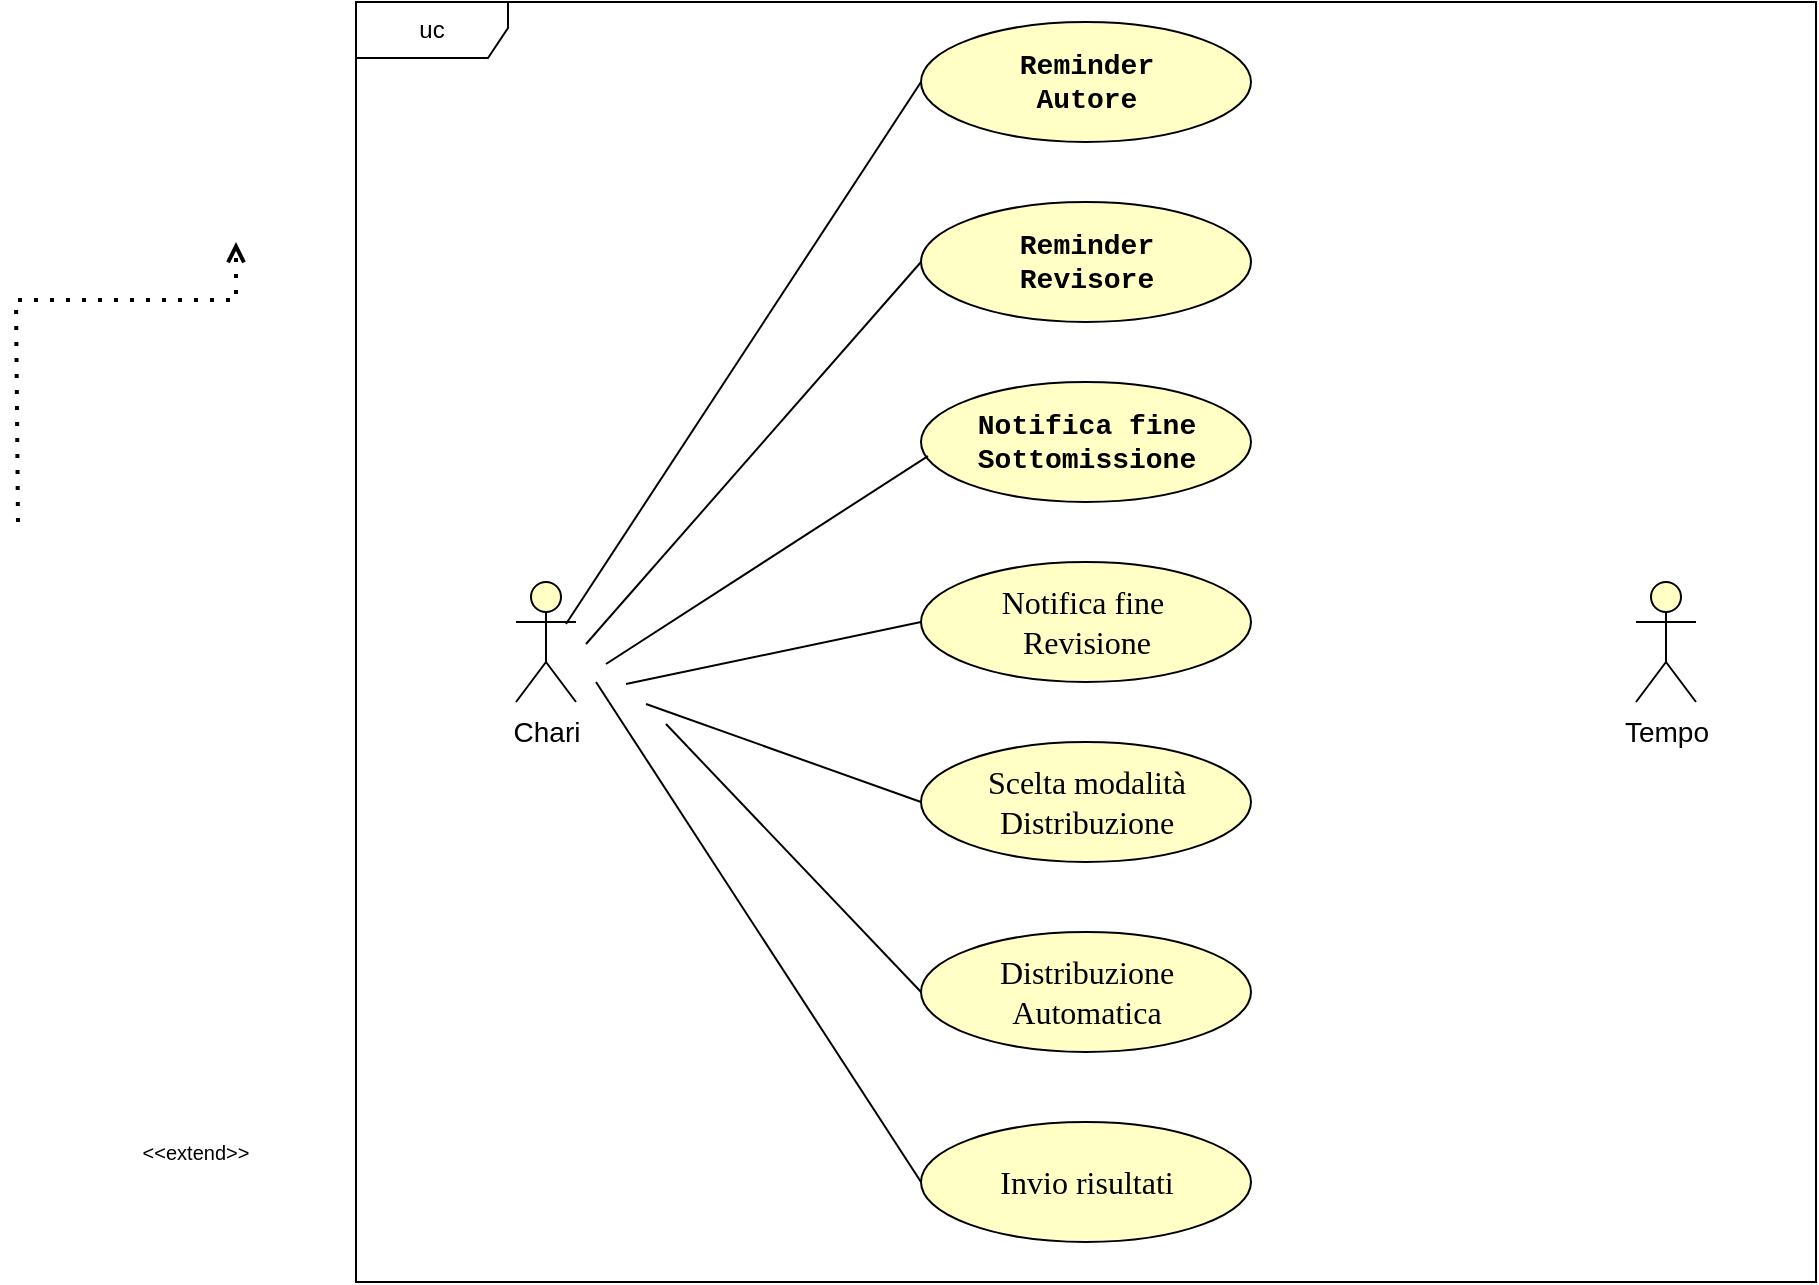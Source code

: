<mxfile version="27.0.3">
  <diagram name="Pagina-1" id="kpaGEh9nXqvZMZwJ1vCg">
    <mxGraphModel dx="1426" dy="751" grid="1" gridSize="10" guides="1" tooltips="1" connect="1" arrows="1" fold="1" page="1" pageScale="1" pageWidth="827" pageHeight="1169" background="light-dark(#FFFFFF,#F9F9F9)" math="0" shadow="0">
      <root>
        <mxCell id="0" />
        <mxCell id="1" parent="0" />
        <mxCell id="OoIWjtk9Z4yZWAxyzODX-1" value="&lt;font style=&quot;color: light-dark(rgb(0, 0, 0), rgb(0, 0, 0)); font-size: 14px;&quot;&gt;Chari&lt;/font&gt;" style="shape=umlActor;verticalLabelPosition=bottom;verticalAlign=top;html=1;outlineConnect=0;strokeColor=light-dark(#000000,#000000);fillColor=light-dark(#FFFFC6,#FDF89C);" vertex="1" parent="1">
          <mxGeometry x="290" y="350" width="30" height="60" as="geometry" />
        </mxCell>
        <mxCell id="OoIWjtk9Z4yZWAxyzODX-16" value="&lt;font style=&quot;color: light-dark(rgb(0, 0, 0), rgb(0, 0, 0)); font-size: 14px;&quot;&gt;Tempo&lt;/font&gt;" style="shape=umlActor;verticalLabelPosition=bottom;verticalAlign=top;html=1;outlineConnect=0;strokeColor=light-dark(#000000,#000000);fillColor=light-dark(#FFFFC6,#FDF89C);" vertex="1" parent="1">
          <mxGeometry x="850" y="350" width="30" height="60" as="geometry" />
        </mxCell>
        <mxCell id="OoIWjtk9Z4yZWAxyzODX-3" value="&lt;font style=&quot;color: light-dark(rgb(0, 0, 0), rgb(9, 9, 9));&quot; face=&quot;Courier New&quot;&gt;&lt;span style=&quot;font-size: 14px;&quot;&gt;&lt;b style=&quot;&quot;&gt;Reminder&lt;/b&gt;&lt;/span&gt;&lt;/font&gt;&lt;div&gt;&lt;font style=&quot;color: light-dark(rgb(0, 0, 0), rgb(9, 9, 9));&quot; face=&quot;Courier New&quot;&gt;&lt;span style=&quot;font-size: 14px;&quot;&gt;&lt;b style=&quot;&quot;&gt;Revisore&lt;/b&gt;&lt;/span&gt;&lt;/font&gt;&lt;/div&gt;" style="ellipse;whiteSpace=wrap;html=1;fillColor=light-dark(#FFFFC6,#FDF89C);strokeColor=light-dark(#000000,#000000);gradientColor=none;" vertex="1" parent="1">
          <mxGeometry x="492.5" y="160" width="165" height="60" as="geometry" />
        </mxCell>
        <mxCell id="OoIWjtk9Z4yZWAxyzODX-4" value="&lt;font style=&quot;color: light-dark(rgb(0, 0, 0), rgb(9, 9, 9));&quot; face=&quot;Courier New&quot;&gt;&lt;span style=&quot;font-size: 14px;&quot;&gt;&lt;b style=&quot;&quot;&gt;Reminder&lt;/b&gt;&lt;/span&gt;&lt;/font&gt;&lt;div&gt;&lt;font style=&quot;color: light-dark(rgb(0, 0, 0), rgb(9, 9, 9));&quot; face=&quot;Courier New&quot;&gt;&lt;span style=&quot;font-size: 14px;&quot;&gt;&lt;b style=&quot;&quot;&gt;Autore&lt;/b&gt;&lt;/span&gt;&lt;/font&gt;&lt;/div&gt;" style="ellipse;whiteSpace=wrap;html=1;fillColor=light-dark(#FFFFC6,#FDF89C);strokeColor=light-dark(#000000,#000000);" vertex="1" parent="1">
          <mxGeometry x="492.5" y="70" width="165" height="60" as="geometry" />
        </mxCell>
        <mxCell id="OoIWjtk9Z4yZWAxyzODX-5" value="&lt;font style=&quot;color: light-dark(rgb(0, 0, 0), rgb(9, 9, 9));&quot; face=&quot;Courier New&quot;&gt;&lt;span style=&quot;font-size: 14px;&quot;&gt;&lt;b style=&quot;&quot;&gt;Notifica fine Sottomissione&lt;/b&gt;&lt;/span&gt;&lt;/font&gt;" style="ellipse;whiteSpace=wrap;html=1;fillColor=light-dark(#FFFFC6,#FDF89C);strokeColor=light-dark(#000000,#000000);" vertex="1" parent="1">
          <mxGeometry x="492.5" y="250" width="165" height="60" as="geometry" />
        </mxCell>
        <mxCell id="OoIWjtk9Z4yZWAxyzODX-7" value="&lt;span style=&quot;font-size:12.0pt;mso-bidi-font-size:11.0pt;&lt;br/&gt;line-height:107%;font-family:&amp;quot;Times New Roman&amp;quot;,serif;mso-fareast-font-family:&lt;br/&gt;Aptos;mso-fareast-theme-font:minor-latin;mso-bidi-font-family:Arial;mso-bidi-theme-font:&lt;br/&gt;minor-bidi;mso-ansi-language:IT;mso-fareast-language:EN-US;mso-bidi-language:&lt;br/&gt;AR-SA&quot;&gt;&lt;font style=&quot;color: light-dark(rgb(0, 0, 0), rgb(9, 9, 9));&quot;&gt;Notifica fine&amp;nbsp;&lt;/font&gt;&lt;/span&gt;&lt;div&gt;&lt;span style=&quot;font-size:12.0pt;mso-bidi-font-size:11.0pt;&lt;br/&gt;line-height:107%;font-family:&amp;quot;Times New Roman&amp;quot;,serif;mso-fareast-font-family:&lt;br/&gt;Aptos;mso-fareast-theme-font:minor-latin;mso-bidi-font-family:Arial;mso-bidi-theme-font:&lt;br/&gt;minor-bidi;mso-ansi-language:IT;mso-fareast-language:EN-US;mso-bidi-language:&lt;br/&gt;AR-SA&quot;&gt;&lt;font style=&quot;color: light-dark(rgb(0, 0, 0), rgb(9, 9, 9));&quot;&gt;Revisione&lt;/font&gt;&lt;/span&gt;&lt;/div&gt;" style="ellipse;whiteSpace=wrap;html=1;fillColor=light-dark(#FFFFC6,#FDF89C);strokeColor=light-dark(#000000,#000000);" vertex="1" parent="1">
          <mxGeometry x="492.5" y="340" width="165" height="60" as="geometry" />
        </mxCell>
        <mxCell id="OoIWjtk9Z4yZWAxyzODX-6" value="&lt;span style=&quot;font-size:12.0pt;mso-bidi-font-size:11.0pt;&lt;br/&gt;line-height:107%;font-family:&amp;quot;Times New Roman&amp;quot;,serif;mso-fareast-font-family:&lt;br/&gt;Aptos;mso-fareast-theme-font:minor-latin;mso-bidi-font-family:Arial;mso-bidi-theme-font:&lt;br/&gt;minor-bidi;mso-ansi-language:IT;mso-fareast-language:EN-US;mso-bidi-language:&lt;br/&gt;AR-SA&quot;&gt;&lt;font style=&quot;color: light-dark(rgb(0, 0, 0), rgb(9, 9, 9));&quot;&gt;Scelta modalità Distribuzione&lt;/font&gt;&lt;/span&gt;" style="ellipse;whiteSpace=wrap;html=1;fillColor=light-dark(#FFFFC6,#FDF89C);strokeColor=light-dark(#000000,#000000);" vertex="1" parent="1">
          <mxGeometry x="492.5" y="430" width="165" height="60" as="geometry" />
        </mxCell>
        <mxCell id="OoIWjtk9Z4yZWAxyzODX-17" value="&lt;span style=&quot;font-size:12.0pt;mso-bidi-font-size:11.0pt;&lt;br/&gt;line-height:107%;font-family:&amp;quot;Times New Roman&amp;quot;,serif;mso-fareast-font-family:&lt;br/&gt;Aptos;mso-fareast-theme-font:minor-latin;mso-bidi-font-family:Arial;mso-bidi-theme-font:&lt;br/&gt;minor-bidi;mso-ansi-language:IT;mso-fareast-language:EN-US;mso-bidi-language:&lt;br/&gt;AR-SA&quot;&gt;&lt;font style=&quot;color: light-dark(rgb(0, 0, 0), rgb(9, 9, 9));&quot;&gt;Distribuzione Automatica&lt;/font&gt;&lt;/span&gt;" style="ellipse;whiteSpace=wrap;html=1;fillColor=light-dark(#FFFFC6,#FDF89C);strokeColor=light-dark(#000000,#000000);" vertex="1" parent="1">
          <mxGeometry x="492.5" y="525" width="165" height="60" as="geometry" />
        </mxCell>
        <mxCell id="OoIWjtk9Z4yZWAxyzODX-8" value="&lt;span style=&quot;font-size:12.0pt;mso-bidi-font-size:11.0pt;&lt;br/&gt;line-height:107%;font-family:&amp;quot;Times New Roman&amp;quot;,serif;mso-fareast-font-family:&lt;br/&gt;Aptos;mso-fareast-theme-font:minor-latin;mso-bidi-font-family:Arial;mso-bidi-theme-font:&lt;br/&gt;minor-bidi;mso-ansi-language:IT;mso-fareast-language:EN-US;mso-bidi-language:&lt;br/&gt;AR-SA&quot;&gt;&lt;font style=&quot;color: light-dark(rgb(0, 0, 0), rgb(9, 9, 9));&quot;&gt;Invio risultati&lt;/font&gt;&lt;/span&gt;" style="ellipse;whiteSpace=wrap;html=1;fillColor=light-dark(#FFFFC6,#FDF89C);strokeColor=light-dark(#000000,#000000);" vertex="1" parent="1">
          <mxGeometry x="492.5" y="620" width="165" height="60" as="geometry" />
        </mxCell>
        <mxCell id="OoIWjtk9Z4yZWAxyzODX-14" value="&lt;font style=&quot;color: light-dark(rgb(0, 0, 0), rgb(0, 0, 0)); font-size: 10px;&quot;&gt;&amp;lt;&amp;lt;extend&amp;gt;&amp;gt;&lt;/font&gt;" style="text;html=1;align=center;verticalAlign=middle;whiteSpace=wrap;rounded=0;" vertex="1" parent="1">
          <mxGeometry x="100" y="630" width="60" height="10" as="geometry" />
        </mxCell>
        <mxCell id="OoIWjtk9Z4yZWAxyzODX-15" value="" style="endArrow=open;dashed=1;html=1;dashPattern=1 3;strokeWidth=2;rounded=0;strokeColor=light-dark(#000000,#000000);endFill=0;" edge="1" parent="1">
          <mxGeometry width="50" height="50" relative="1" as="geometry">
            <mxPoint x="41" y="320" as="sourcePoint" />
            <mxPoint x="150" y="180" as="targetPoint" />
            <Array as="points">
              <mxPoint x="40" y="209" />
              <mxPoint x="150" y="209" />
            </Array>
          </mxGeometry>
        </mxCell>
        <mxCell id="OoIWjtk9Z4yZWAxyzODX-18" value="uc" style="shape=umlFrame;whiteSpace=wrap;html=1;pointerEvents=0;strokeColor=light-dark(#000000,#000000);width=76;height=28;" vertex="1" parent="1">
          <mxGeometry x="210" y="60" width="730" height="640" as="geometry" />
        </mxCell>
        <mxCell id="OoIWjtk9Z4yZWAxyzODX-20" value="" style="endArrow=none;html=1;rounded=0;strokeColor=light-dark(#000000,#000000);endFill=0;strokeWidth=1;startSize=6;jumpSize=6;targetPerimeterSpacing=0;endSize=6;exitX=0.5;exitY=0.5;exitDx=0;exitDy=0;exitPerimeter=0;entryX=0;entryY=0.5;entryDx=0;entryDy=0;startFill=0;" edge="1" parent="1" target="OoIWjtk9Z4yZWAxyzODX-4">
          <mxGeometry width="50" height="50" relative="1" as="geometry">
            <mxPoint x="315" y="371" as="sourcePoint" />
            <mxPoint x="400" y="443" as="targetPoint" />
            <Array as="points" />
          </mxGeometry>
        </mxCell>
        <mxCell id="OoIWjtk9Z4yZWAxyzODX-21" value="" style="endArrow=none;html=1;rounded=0;strokeColor=light-dark(#000000,#000000);endFill=0;strokeWidth=1;startSize=6;jumpSize=6;targetPerimeterSpacing=0;endSize=6;exitX=0.5;exitY=0.5;exitDx=0;exitDy=0;exitPerimeter=0;entryX=0;entryY=0.5;entryDx=0;entryDy=0;startFill=0;" edge="1" parent="1" target="OoIWjtk9Z4yZWAxyzODX-3">
          <mxGeometry width="50" height="50" relative="1" as="geometry">
            <mxPoint x="325" y="381" as="sourcePoint" />
            <mxPoint x="503" y="110" as="targetPoint" />
            <Array as="points" />
          </mxGeometry>
        </mxCell>
        <mxCell id="OoIWjtk9Z4yZWAxyzODX-22" value="" style="endArrow=none;html=1;rounded=0;strokeColor=light-dark(#000000,#000000);endFill=0;strokeWidth=1;startSize=6;jumpSize=6;targetPerimeterSpacing=0;endSize=6;exitX=0.5;exitY=0.5;exitDx=0;exitDy=0;exitPerimeter=0;entryX=0.021;entryY=0.617;entryDx=0;entryDy=0;startFill=0;entryPerimeter=0;" edge="1" parent="1" target="OoIWjtk9Z4yZWAxyzODX-5">
          <mxGeometry width="50" height="50" relative="1" as="geometry">
            <mxPoint x="335" y="391" as="sourcePoint" />
            <mxPoint x="503" y="200" as="targetPoint" />
            <Array as="points" />
          </mxGeometry>
        </mxCell>
        <mxCell id="OoIWjtk9Z4yZWAxyzODX-23" value="" style="endArrow=none;html=1;rounded=0;strokeColor=light-dark(#000000,#000000);endFill=0;strokeWidth=1;startSize=6;jumpSize=6;targetPerimeterSpacing=0;endSize=6;exitX=0.5;exitY=0.5;exitDx=0;exitDy=0;exitPerimeter=0;entryX=0;entryY=0.5;entryDx=0;entryDy=0;startFill=0;" edge="1" parent="1" target="OoIWjtk9Z4yZWAxyzODX-7">
          <mxGeometry width="50" height="50" relative="1" as="geometry">
            <mxPoint x="345" y="401" as="sourcePoint" />
            <mxPoint x="506" y="297" as="targetPoint" />
            <Array as="points" />
          </mxGeometry>
        </mxCell>
        <mxCell id="OoIWjtk9Z4yZWAxyzODX-24" value="" style="endArrow=none;html=1;rounded=0;strokeColor=light-dark(#000000,#000000);endFill=0;strokeWidth=1;startSize=6;jumpSize=6;targetPerimeterSpacing=0;endSize=6;exitX=0.5;exitY=0.5;exitDx=0;exitDy=0;exitPerimeter=0;entryX=0;entryY=0.5;entryDx=0;entryDy=0;startFill=0;" edge="1" parent="1" target="OoIWjtk9Z4yZWAxyzODX-6">
          <mxGeometry width="50" height="50" relative="1" as="geometry">
            <mxPoint x="355" y="411" as="sourcePoint" />
            <mxPoint x="503" y="380" as="targetPoint" />
            <Array as="points" />
          </mxGeometry>
        </mxCell>
        <mxCell id="OoIWjtk9Z4yZWAxyzODX-25" value="" style="endArrow=none;html=1;rounded=0;strokeColor=light-dark(#000000,#000000);endFill=0;strokeWidth=1;startSize=6;jumpSize=6;targetPerimeterSpacing=0;endSize=6;exitX=0.5;exitY=0.5;exitDx=0;exitDy=0;exitPerimeter=0;entryX=0;entryY=0.5;entryDx=0;entryDy=0;startFill=0;" edge="1" parent="1" target="OoIWjtk9Z4yZWAxyzODX-17">
          <mxGeometry width="50" height="50" relative="1" as="geometry">
            <mxPoint x="365" y="421" as="sourcePoint" />
            <mxPoint x="503" y="470" as="targetPoint" />
            <Array as="points" />
          </mxGeometry>
        </mxCell>
        <mxCell id="OoIWjtk9Z4yZWAxyzODX-26" value="" style="endArrow=none;html=1;rounded=0;strokeColor=light-dark(#000000,#000000);endFill=0;strokeWidth=1;startSize=6;jumpSize=6;targetPerimeterSpacing=0;endSize=6;entryX=0;entryY=0.5;entryDx=0;entryDy=0;startFill=0;" edge="1" parent="1" target="OoIWjtk9Z4yZWAxyzODX-8">
          <mxGeometry width="50" height="50" relative="1" as="geometry">
            <mxPoint x="330" y="400" as="sourcePoint" />
            <mxPoint x="503" y="565" as="targetPoint" />
            <Array as="points" />
          </mxGeometry>
        </mxCell>
      </root>
    </mxGraphModel>
  </diagram>
</mxfile>
